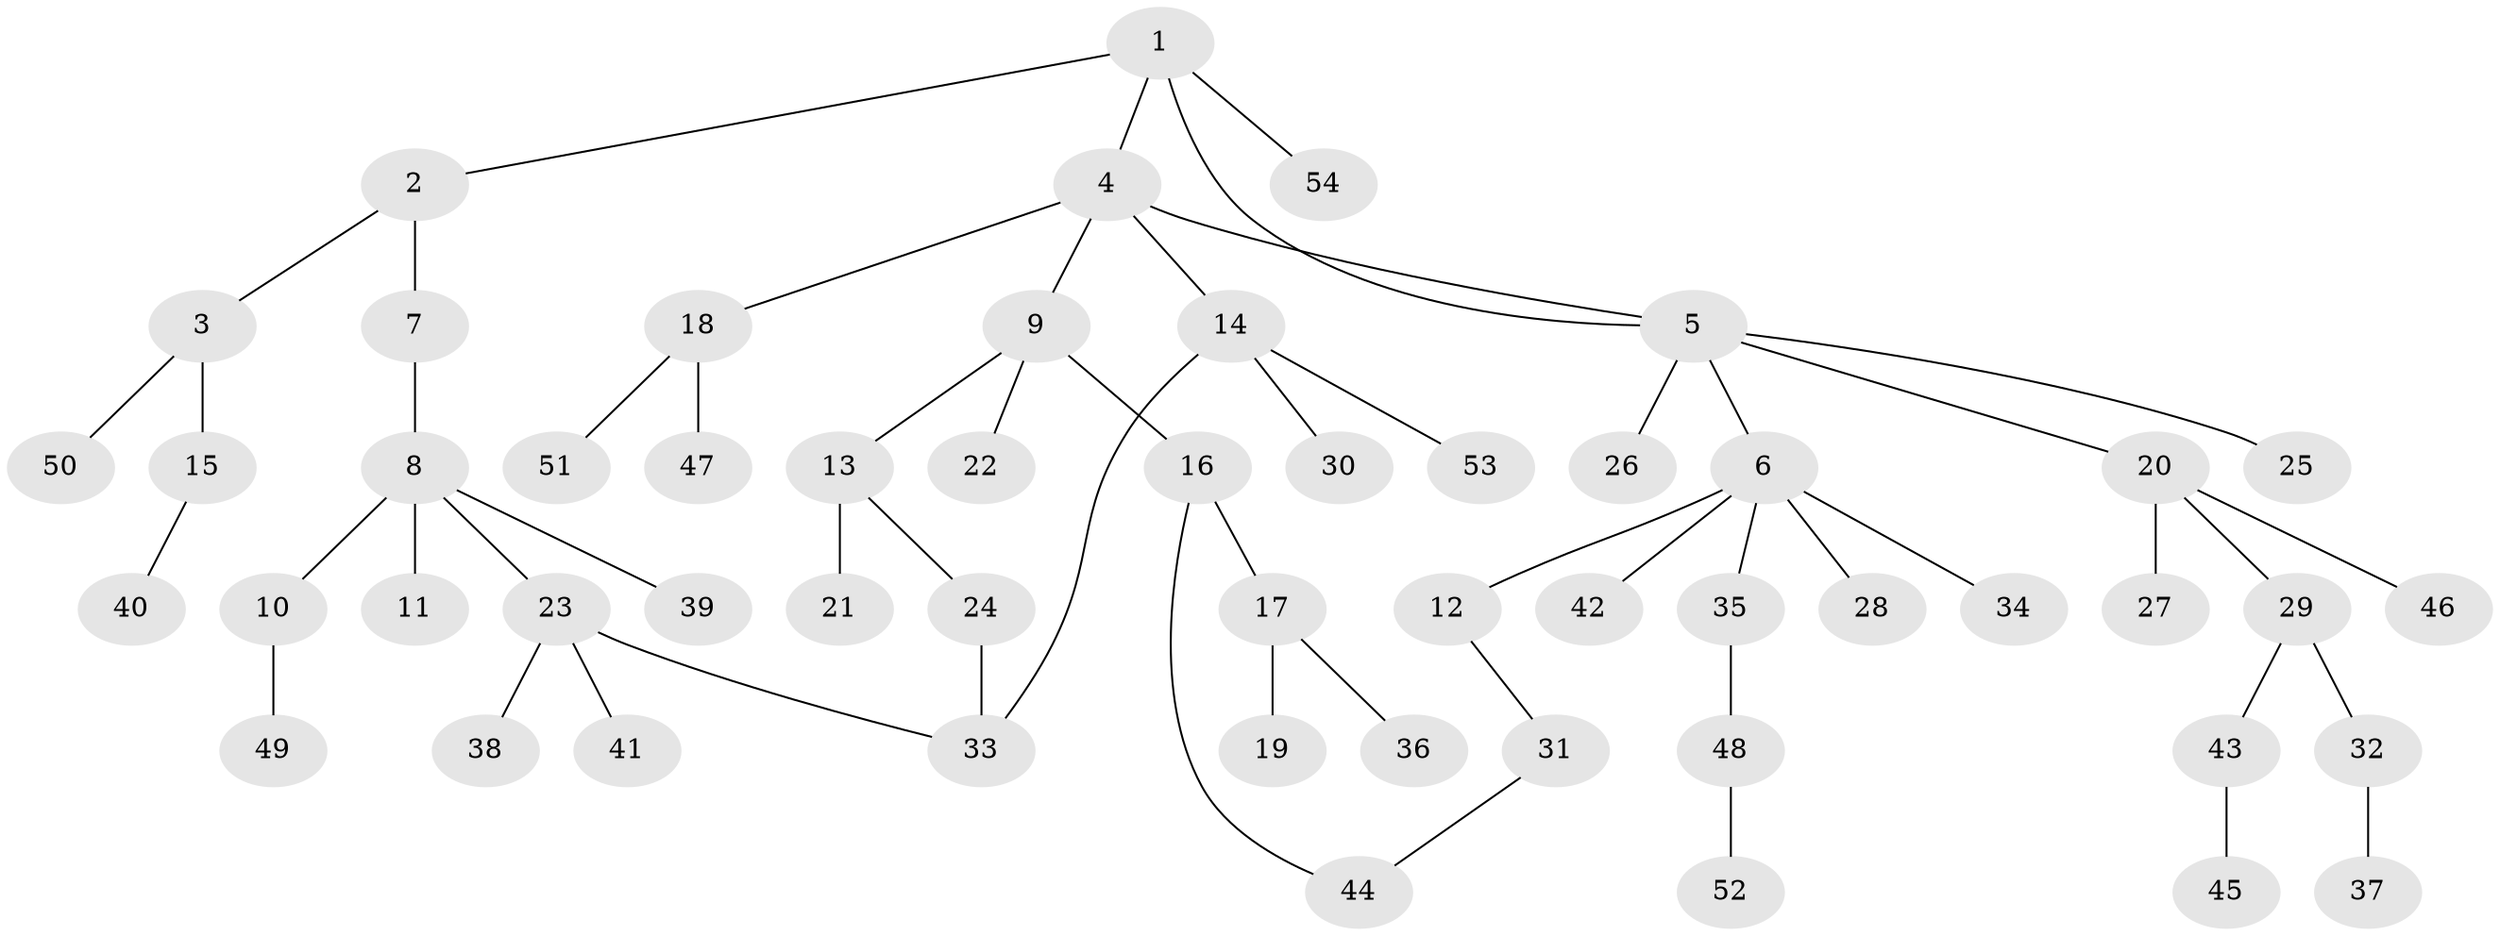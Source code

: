 // coarse degree distribution, {6: 0.02857142857142857, 3: 0.17142857142857143, 2: 0.22857142857142856, 4: 0.05714285714285714, 5: 0.05714285714285714, 1: 0.45714285714285713}
// Generated by graph-tools (version 1.1) at 2025/51/02/27/25 19:51:36]
// undirected, 54 vertices, 57 edges
graph export_dot {
graph [start="1"]
  node [color=gray90,style=filled];
  1;
  2;
  3;
  4;
  5;
  6;
  7;
  8;
  9;
  10;
  11;
  12;
  13;
  14;
  15;
  16;
  17;
  18;
  19;
  20;
  21;
  22;
  23;
  24;
  25;
  26;
  27;
  28;
  29;
  30;
  31;
  32;
  33;
  34;
  35;
  36;
  37;
  38;
  39;
  40;
  41;
  42;
  43;
  44;
  45;
  46;
  47;
  48;
  49;
  50;
  51;
  52;
  53;
  54;
  1 -- 2;
  1 -- 4;
  1 -- 54;
  1 -- 5;
  2 -- 3;
  2 -- 7;
  3 -- 15;
  3 -- 50;
  4 -- 5;
  4 -- 9;
  4 -- 14;
  4 -- 18;
  5 -- 6;
  5 -- 20;
  5 -- 25;
  5 -- 26;
  6 -- 12;
  6 -- 28;
  6 -- 34;
  6 -- 35;
  6 -- 42;
  7 -- 8;
  8 -- 10;
  8 -- 11;
  8 -- 23;
  8 -- 39;
  9 -- 13;
  9 -- 16;
  9 -- 22;
  10 -- 49;
  12 -- 31;
  13 -- 21;
  13 -- 24;
  14 -- 30;
  14 -- 53;
  14 -- 33;
  15 -- 40;
  16 -- 17;
  16 -- 44;
  17 -- 19;
  17 -- 36;
  18 -- 47;
  18 -- 51;
  20 -- 27;
  20 -- 29;
  20 -- 46;
  23 -- 33;
  23 -- 38;
  23 -- 41;
  24 -- 33;
  29 -- 32;
  29 -- 43;
  31 -- 44;
  32 -- 37;
  35 -- 48;
  43 -- 45;
  48 -- 52;
}
